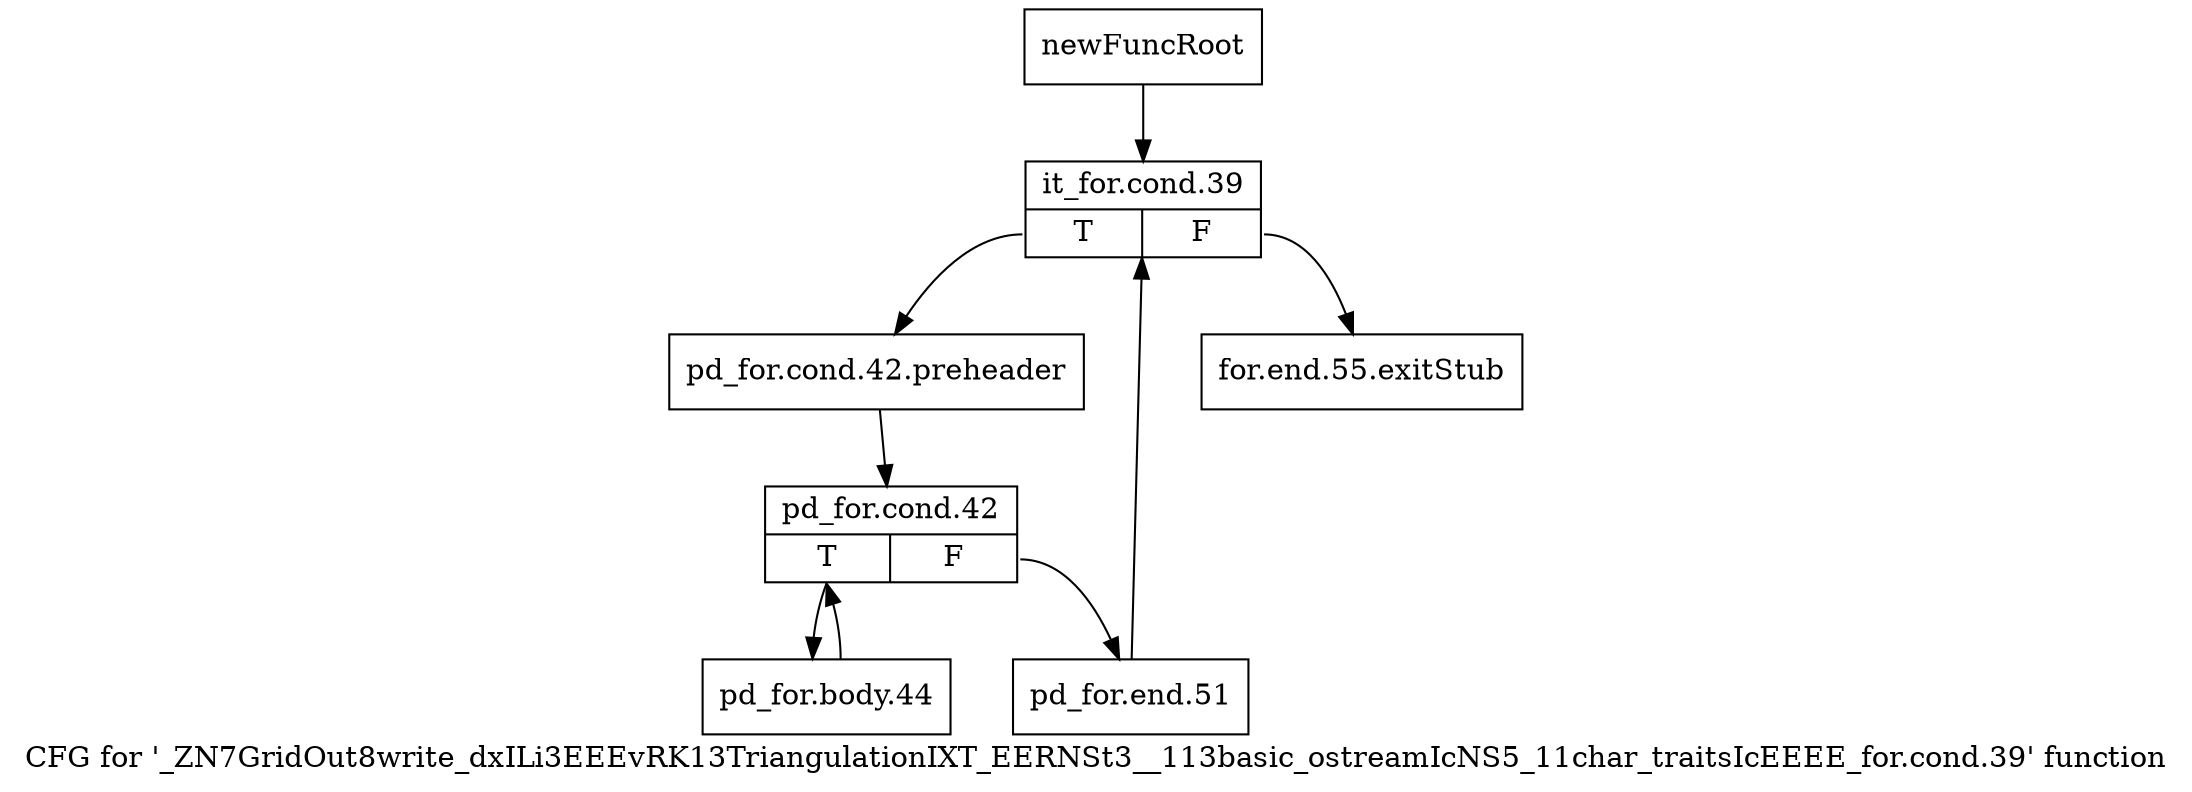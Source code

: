 digraph "CFG for '_ZN7GridOut8write_dxILi3EEEvRK13TriangulationIXT_EERNSt3__113basic_ostreamIcNS5_11char_traitsIcEEEE_for.cond.39' function" {
	label="CFG for '_ZN7GridOut8write_dxILi3EEEvRK13TriangulationIXT_EERNSt3__113basic_ostreamIcNS5_11char_traitsIcEEEE_for.cond.39' function";

	Node0x93c49f0 [shape=record,label="{newFuncRoot}"];
	Node0x93c49f0 -> Node0x93c4a90;
	Node0x93c4a40 [shape=record,label="{for.end.55.exitStub}"];
	Node0x93c4a90 [shape=record,label="{it_for.cond.39|{<s0>T|<s1>F}}"];
	Node0x93c4a90:s0 -> Node0x93c4ae0;
	Node0x93c4a90:s1 -> Node0x93c4a40;
	Node0x93c4ae0 [shape=record,label="{pd_for.cond.42.preheader}"];
	Node0x93c4ae0 -> Node0x93c4b30;
	Node0x93c4b30 [shape=record,label="{pd_for.cond.42|{<s0>T|<s1>F}}"];
	Node0x93c4b30:s0 -> Node0x93c4bd0;
	Node0x93c4b30:s1 -> Node0x93c4b80;
	Node0x93c4b80 [shape=record,label="{pd_for.end.51}"];
	Node0x93c4b80 -> Node0x93c4a90;
	Node0x93c4bd0 [shape=record,label="{pd_for.body.44}"];
	Node0x93c4bd0 -> Node0x93c4b30;
}

